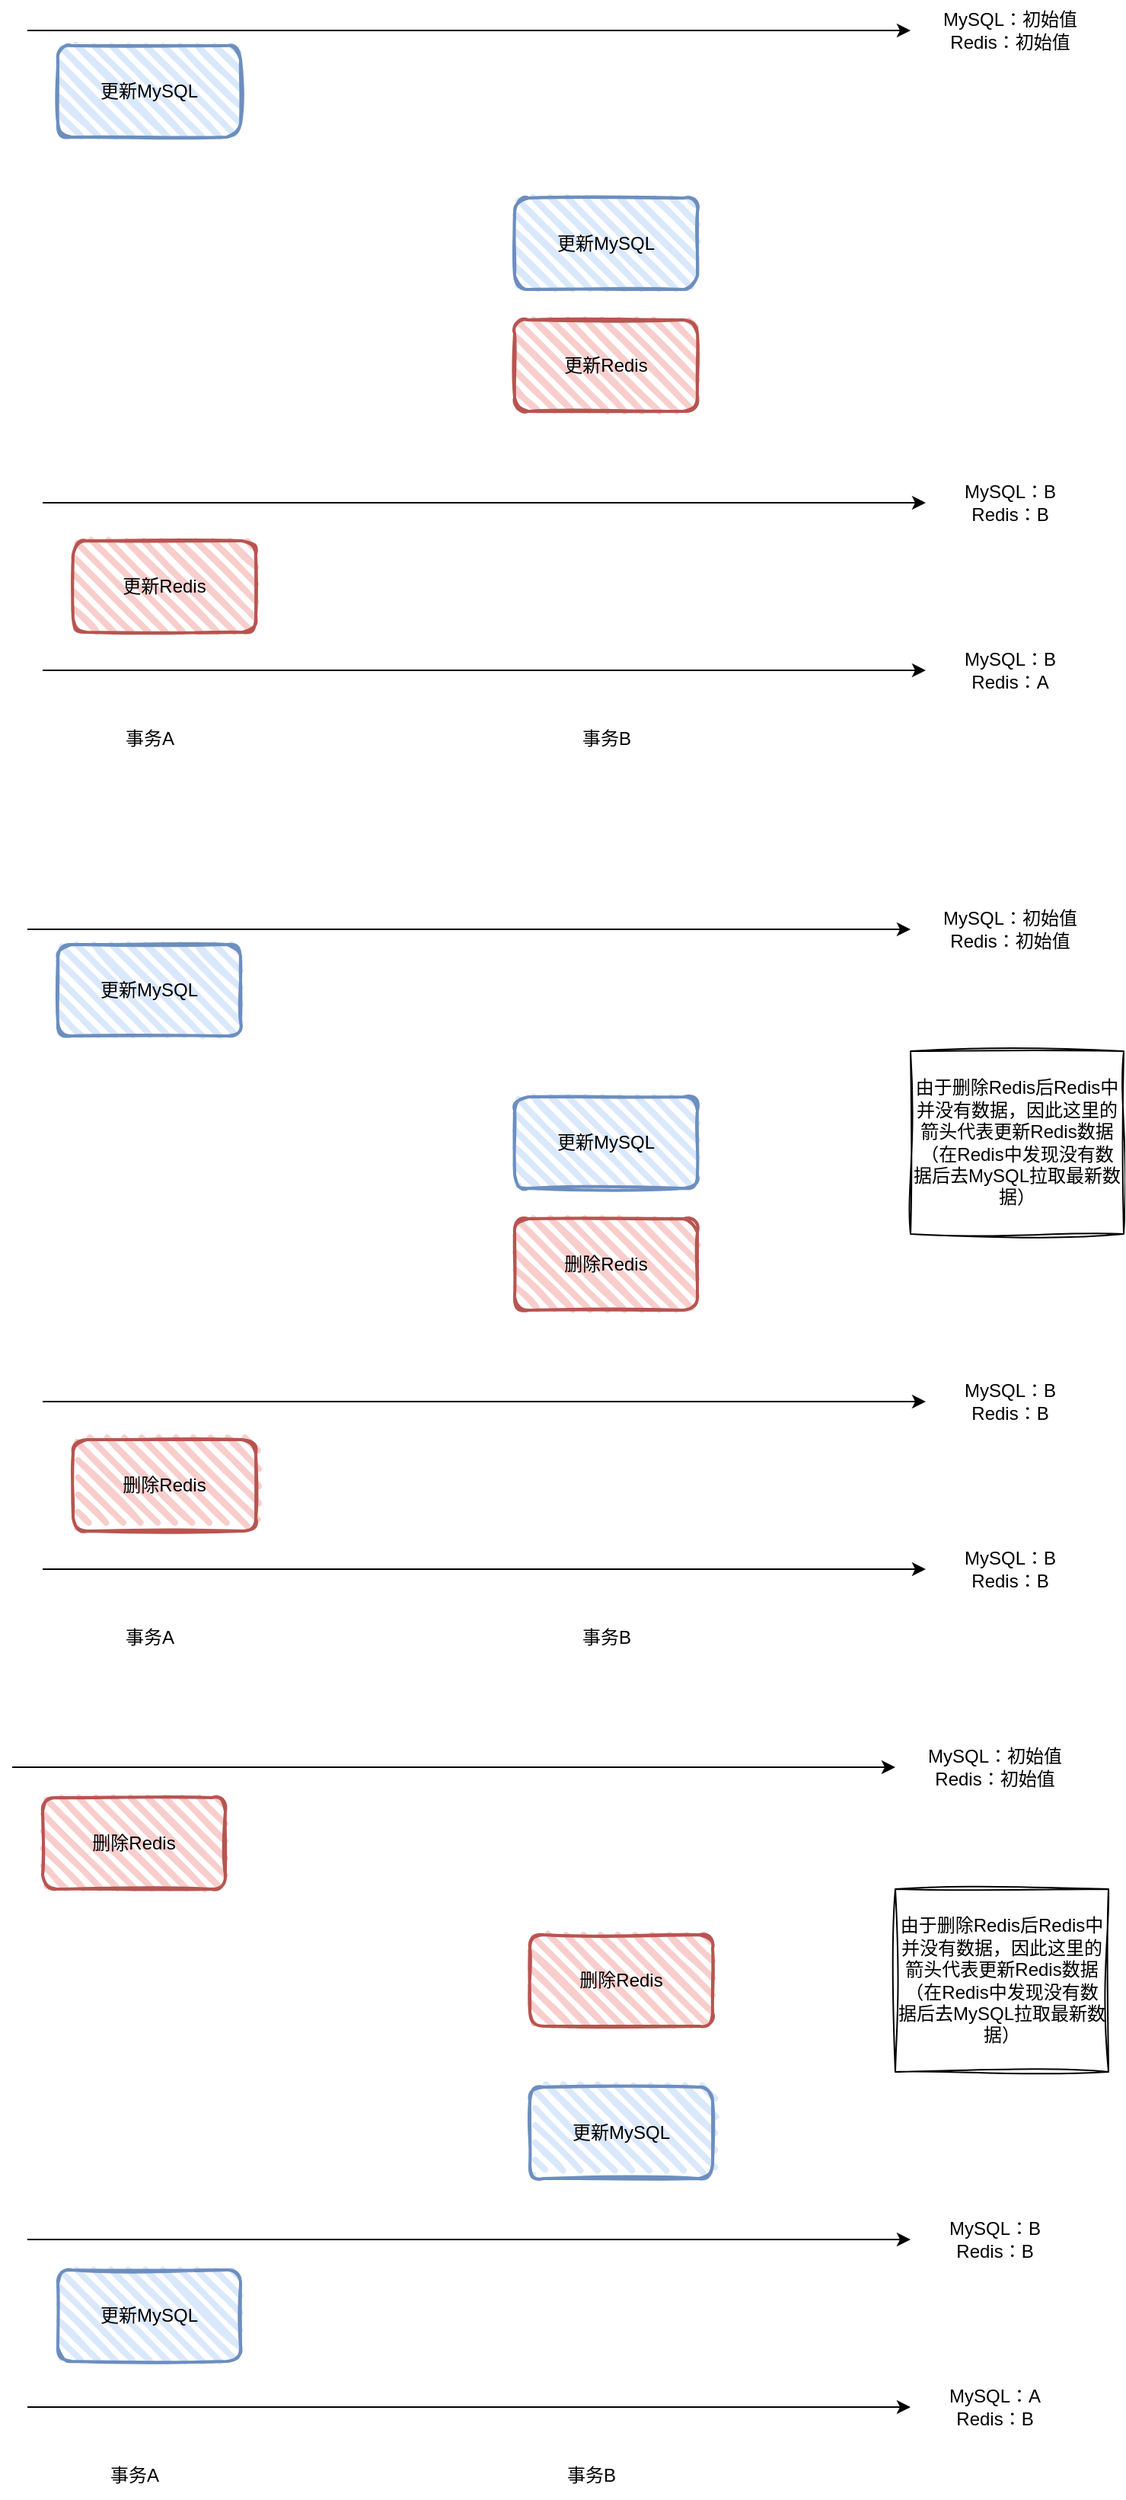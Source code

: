 <mxfile version="21.2.2" type="github">
  <diagram name="Page-1" id="74e2e168-ea6b-b213-b513-2b3c1d86103e">
    <mxGraphModel dx="1434" dy="764" grid="1" gridSize="10" guides="1" tooltips="1" connect="1" arrows="1" fold="1" page="1" pageScale="1" pageWidth="1100" pageHeight="850" background="none" math="0" shadow="0">
      <root>
        <mxCell id="0" />
        <mxCell id="1" parent="0" />
        <mxCell id="naNa9cX4PWFADqVANJjT-3" value="更新MySQL" style="rounded=1;whiteSpace=wrap;html=1;strokeWidth=2;fillWeight=4;hachureGap=8;hachureAngle=45;fillColor=#dae8fc;sketch=1;strokeColor=#6c8ebf;" vertex="1" parent="1">
          <mxGeometry x="530" y="140" width="120" height="60" as="geometry" />
        </mxCell>
        <mxCell id="naNa9cX4PWFADqVANJjT-4" value="更新Redis" style="rounded=1;whiteSpace=wrap;html=1;strokeWidth=2;fillWeight=4;hachureGap=8;hachureAngle=45;fillColor=#f8cecc;sketch=1;strokeColor=#b85450;" vertex="1" parent="1">
          <mxGeometry x="530" y="220" width="120" height="60" as="geometry" />
        </mxCell>
        <mxCell id="naNa9cX4PWFADqVANJjT-8" value="事务B" style="text;html=1;align=center;verticalAlign=middle;resizable=0;points=[];autosize=1;strokeColor=none;fillColor=none;" vertex="1" parent="1">
          <mxGeometry x="560" y="480" width="60" height="30" as="geometry" />
        </mxCell>
        <mxCell id="naNa9cX4PWFADqVANJjT-11" value="更新MySQL" style="rounded=1;whiteSpace=wrap;html=1;strokeWidth=2;fillWeight=4;hachureGap=8;hachureAngle=45;fillColor=#dae8fc;sketch=1;strokeColor=#6c8ebf;" vertex="1" parent="1">
          <mxGeometry x="230" y="40" width="120" height="60" as="geometry" />
        </mxCell>
        <mxCell id="naNa9cX4PWFADqVANJjT-12" value="更新Redis" style="rounded=1;whiteSpace=wrap;html=1;strokeWidth=2;fillWeight=4;hachureGap=8;hachureAngle=45;fillColor=#f8cecc;sketch=1;strokeColor=#b85450;" vertex="1" parent="1">
          <mxGeometry x="240" y="365" width="120" height="60" as="geometry" />
        </mxCell>
        <mxCell id="naNa9cX4PWFADqVANJjT-15" value="事务A" style="text;html=1;align=center;verticalAlign=middle;resizable=0;points=[];autosize=1;strokeColor=none;fillColor=none;" vertex="1" parent="1">
          <mxGeometry x="260" y="480" width="60" height="30" as="geometry" />
        </mxCell>
        <mxCell id="naNa9cX4PWFADqVANJjT-16" value="" style="endArrow=classic;html=1;rounded=0;" edge="1" parent="1">
          <mxGeometry width="50" height="50" relative="1" as="geometry">
            <mxPoint x="210" y="30" as="sourcePoint" />
            <mxPoint x="790" y="30" as="targetPoint" />
          </mxGeometry>
        </mxCell>
        <mxCell id="naNa9cX4PWFADqVANJjT-17" value="MySQL：初始值&lt;br&gt;Redis：初始值" style="text;html=1;align=center;verticalAlign=middle;resizable=0;points=[];autosize=1;strokeColor=none;fillColor=none;" vertex="1" parent="1">
          <mxGeometry x="800" y="10" width="110" height="40" as="geometry" />
        </mxCell>
        <mxCell id="naNa9cX4PWFADqVANJjT-18" value="" style="endArrow=classic;html=1;rounded=0;" edge="1" parent="1">
          <mxGeometry width="50" height="50" relative="1" as="geometry">
            <mxPoint x="220" y="340" as="sourcePoint" />
            <mxPoint x="800" y="340" as="targetPoint" />
          </mxGeometry>
        </mxCell>
        <mxCell id="naNa9cX4PWFADqVANJjT-19" value="MySQL：B&lt;br&gt;Redis：B" style="text;html=1;align=center;verticalAlign=middle;resizable=0;points=[];autosize=1;strokeColor=none;fillColor=none;" vertex="1" parent="1">
          <mxGeometry x="815" y="320" width="80" height="40" as="geometry" />
        </mxCell>
        <mxCell id="naNa9cX4PWFADqVANJjT-20" value="" style="endArrow=classic;html=1;rounded=0;" edge="1" parent="1">
          <mxGeometry width="50" height="50" relative="1" as="geometry">
            <mxPoint x="220" y="450" as="sourcePoint" />
            <mxPoint x="800" y="450" as="targetPoint" />
          </mxGeometry>
        </mxCell>
        <mxCell id="naNa9cX4PWFADqVANJjT-21" value="MySQL：B&lt;br&gt;Redis：A" style="text;html=1;align=center;verticalAlign=middle;resizable=0;points=[];autosize=1;strokeColor=none;fillColor=none;" vertex="1" parent="1">
          <mxGeometry x="815" y="430" width="80" height="40" as="geometry" />
        </mxCell>
        <mxCell id="naNa9cX4PWFADqVANJjT-22" value="更新MySQL" style="rounded=1;whiteSpace=wrap;html=1;strokeWidth=2;fillWeight=4;hachureGap=8;hachureAngle=45;fillColor=#dae8fc;sketch=1;strokeColor=#6c8ebf;" vertex="1" parent="1">
          <mxGeometry x="530" y="730" width="120" height="60" as="geometry" />
        </mxCell>
        <mxCell id="naNa9cX4PWFADqVANJjT-23" value="删除Redis" style="rounded=1;whiteSpace=wrap;html=1;strokeWidth=2;fillWeight=4;hachureGap=8;hachureAngle=45;fillColor=#f8cecc;sketch=1;strokeColor=#b85450;" vertex="1" parent="1">
          <mxGeometry x="530" y="810" width="120" height="60" as="geometry" />
        </mxCell>
        <mxCell id="naNa9cX4PWFADqVANJjT-24" value="事务B" style="text;html=1;align=center;verticalAlign=middle;resizable=0;points=[];autosize=1;strokeColor=none;fillColor=none;" vertex="1" parent="1">
          <mxGeometry x="560" y="1070" width="60" height="30" as="geometry" />
        </mxCell>
        <mxCell id="naNa9cX4PWFADqVANJjT-25" value="更新MySQL" style="rounded=1;whiteSpace=wrap;html=1;strokeWidth=2;fillWeight=4;hachureGap=8;hachureAngle=45;fillColor=#dae8fc;sketch=1;strokeColor=#6c8ebf;" vertex="1" parent="1">
          <mxGeometry x="230" y="630" width="120" height="60" as="geometry" />
        </mxCell>
        <mxCell id="naNa9cX4PWFADqVANJjT-26" value="删除Redis" style="rounded=1;whiteSpace=wrap;html=1;strokeWidth=2;fillWeight=4;hachureGap=8;hachureAngle=45;fillColor=#f8cecc;sketch=1;strokeColor=#b85450;" vertex="1" parent="1">
          <mxGeometry x="240" y="955" width="120" height="60" as="geometry" />
        </mxCell>
        <mxCell id="naNa9cX4PWFADqVANJjT-27" value="事务A" style="text;html=1;align=center;verticalAlign=middle;resizable=0;points=[];autosize=1;strokeColor=none;fillColor=none;" vertex="1" parent="1">
          <mxGeometry x="260" y="1070" width="60" height="30" as="geometry" />
        </mxCell>
        <mxCell id="naNa9cX4PWFADqVANJjT-28" value="" style="endArrow=classic;html=1;rounded=0;" edge="1" parent="1">
          <mxGeometry width="50" height="50" relative="1" as="geometry">
            <mxPoint x="210" y="620" as="sourcePoint" />
            <mxPoint x="790" y="620" as="targetPoint" />
          </mxGeometry>
        </mxCell>
        <mxCell id="naNa9cX4PWFADqVANJjT-29" value="MySQL：初始值&lt;br&gt;Redis：初始值" style="text;html=1;align=center;verticalAlign=middle;resizable=0;points=[];autosize=1;strokeColor=none;fillColor=none;" vertex="1" parent="1">
          <mxGeometry x="800" y="600" width="110" height="40" as="geometry" />
        </mxCell>
        <mxCell id="naNa9cX4PWFADqVANJjT-30" value="" style="endArrow=classic;html=1;rounded=0;" edge="1" parent="1">
          <mxGeometry width="50" height="50" relative="1" as="geometry">
            <mxPoint x="220" y="930" as="sourcePoint" />
            <mxPoint x="800" y="930" as="targetPoint" />
          </mxGeometry>
        </mxCell>
        <mxCell id="naNa9cX4PWFADqVANJjT-31" value="MySQL：B&lt;br&gt;Redis：B" style="text;html=1;align=center;verticalAlign=middle;resizable=0;points=[];autosize=1;strokeColor=none;fillColor=none;" vertex="1" parent="1">
          <mxGeometry x="815" y="910" width="80" height="40" as="geometry" />
        </mxCell>
        <mxCell id="naNa9cX4PWFADqVANJjT-32" value="" style="endArrow=classic;html=1;rounded=0;" edge="1" parent="1">
          <mxGeometry width="50" height="50" relative="1" as="geometry">
            <mxPoint x="220" y="1040" as="sourcePoint" />
            <mxPoint x="800" y="1040" as="targetPoint" />
          </mxGeometry>
        </mxCell>
        <mxCell id="naNa9cX4PWFADqVANJjT-33" value="MySQL：B&lt;br&gt;Redis：B" style="text;html=1;align=center;verticalAlign=middle;resizable=0;points=[];autosize=1;strokeColor=none;fillColor=none;" vertex="1" parent="1">
          <mxGeometry x="815" y="1020" width="80" height="40" as="geometry" />
        </mxCell>
        <mxCell id="naNa9cX4PWFADqVANJjT-36" value="由于删除Redis后Redis中并没有数据，因此这里的箭头代表更新Redis数据（在Redis中发现没有数据后去MySQL拉取最新数据）" style="rounded=0;whiteSpace=wrap;html=1;sketch=1;curveFitting=1;jiggle=2;" vertex="1" parent="1">
          <mxGeometry x="790" y="700" width="140" height="120" as="geometry" />
        </mxCell>
        <mxCell id="naNa9cX4PWFADqVANJjT-37" value="更新MySQL" style="rounded=1;whiteSpace=wrap;html=1;strokeWidth=2;fillWeight=4;hachureGap=8;hachureAngle=45;fillColor=#dae8fc;sketch=1;strokeColor=#6c8ebf;" vertex="1" parent="1">
          <mxGeometry x="540" y="1380" width="120" height="60" as="geometry" />
        </mxCell>
        <mxCell id="naNa9cX4PWFADqVANJjT-38" value="删除Redis" style="rounded=1;whiteSpace=wrap;html=1;strokeWidth=2;fillWeight=4;hachureGap=8;hachureAngle=45;fillColor=#f8cecc;sketch=1;strokeColor=#b85450;" vertex="1" parent="1">
          <mxGeometry x="540" y="1280" width="120" height="60" as="geometry" />
        </mxCell>
        <mxCell id="naNa9cX4PWFADqVANJjT-39" value="事务B" style="text;html=1;align=center;verticalAlign=middle;resizable=0;points=[];autosize=1;strokeColor=none;fillColor=none;" vertex="1" parent="1">
          <mxGeometry x="550" y="1620" width="60" height="30" as="geometry" />
        </mxCell>
        <mxCell id="naNa9cX4PWFADqVANJjT-40" value="更新MySQL" style="rounded=1;whiteSpace=wrap;html=1;strokeWidth=2;fillWeight=4;hachureGap=8;hachureAngle=45;fillColor=#dae8fc;sketch=1;strokeColor=#6c8ebf;" vertex="1" parent="1">
          <mxGeometry x="230" y="1500" width="120" height="60" as="geometry" />
        </mxCell>
        <mxCell id="naNa9cX4PWFADqVANJjT-41" value="删除Redis" style="rounded=1;whiteSpace=wrap;html=1;strokeWidth=2;fillWeight=4;hachureGap=8;hachureAngle=45;fillColor=#f8cecc;sketch=1;strokeColor=#b85450;" vertex="1" parent="1">
          <mxGeometry x="220" y="1190" width="120" height="60" as="geometry" />
        </mxCell>
        <mxCell id="naNa9cX4PWFADqVANJjT-42" value="事务A" style="text;html=1;align=center;verticalAlign=middle;resizable=0;points=[];autosize=1;strokeColor=none;fillColor=none;" vertex="1" parent="1">
          <mxGeometry x="250" y="1620" width="60" height="30" as="geometry" />
        </mxCell>
        <mxCell id="naNa9cX4PWFADqVANJjT-43" value="" style="endArrow=classic;html=1;rounded=0;" edge="1" parent="1">
          <mxGeometry width="50" height="50" relative="1" as="geometry">
            <mxPoint x="200" y="1170" as="sourcePoint" />
            <mxPoint x="780" y="1170" as="targetPoint" />
          </mxGeometry>
        </mxCell>
        <mxCell id="naNa9cX4PWFADqVANJjT-44" value="MySQL：初始值&lt;br&gt;Redis：初始值" style="text;html=1;align=center;verticalAlign=middle;resizable=0;points=[];autosize=1;strokeColor=none;fillColor=none;" vertex="1" parent="1">
          <mxGeometry x="790" y="1150" width="110" height="40" as="geometry" />
        </mxCell>
        <mxCell id="naNa9cX4PWFADqVANJjT-45" value="" style="endArrow=classic;html=1;rounded=0;" edge="1" parent="1">
          <mxGeometry width="50" height="50" relative="1" as="geometry">
            <mxPoint x="210" y="1480" as="sourcePoint" />
            <mxPoint x="790" y="1480" as="targetPoint" />
          </mxGeometry>
        </mxCell>
        <mxCell id="naNa9cX4PWFADqVANJjT-46" value="MySQL：B&lt;br&gt;Redis：B" style="text;html=1;align=center;verticalAlign=middle;resizable=0;points=[];autosize=1;strokeColor=none;fillColor=none;" vertex="1" parent="1">
          <mxGeometry x="805" y="1460" width="80" height="40" as="geometry" />
        </mxCell>
        <mxCell id="naNa9cX4PWFADqVANJjT-47" value="" style="endArrow=classic;html=1;rounded=0;" edge="1" parent="1">
          <mxGeometry width="50" height="50" relative="1" as="geometry">
            <mxPoint x="210" y="1590" as="sourcePoint" />
            <mxPoint x="790" y="1590" as="targetPoint" />
          </mxGeometry>
        </mxCell>
        <mxCell id="naNa9cX4PWFADqVANJjT-48" value="MySQL：A&lt;br&gt;Redis：B" style="text;html=1;align=center;verticalAlign=middle;resizable=0;points=[];autosize=1;strokeColor=none;fillColor=none;" vertex="1" parent="1">
          <mxGeometry x="805" y="1570" width="80" height="40" as="geometry" />
        </mxCell>
        <mxCell id="naNa9cX4PWFADqVANJjT-49" value="由于删除Redis后Redis中并没有数据，因此这里的箭头代表更新Redis数据（在Redis中发现没有数据后去MySQL拉取最新数据）" style="rounded=0;whiteSpace=wrap;html=1;sketch=1;curveFitting=1;jiggle=2;" vertex="1" parent="1">
          <mxGeometry x="780" y="1250" width="140" height="120" as="geometry" />
        </mxCell>
      </root>
    </mxGraphModel>
  </diagram>
</mxfile>
